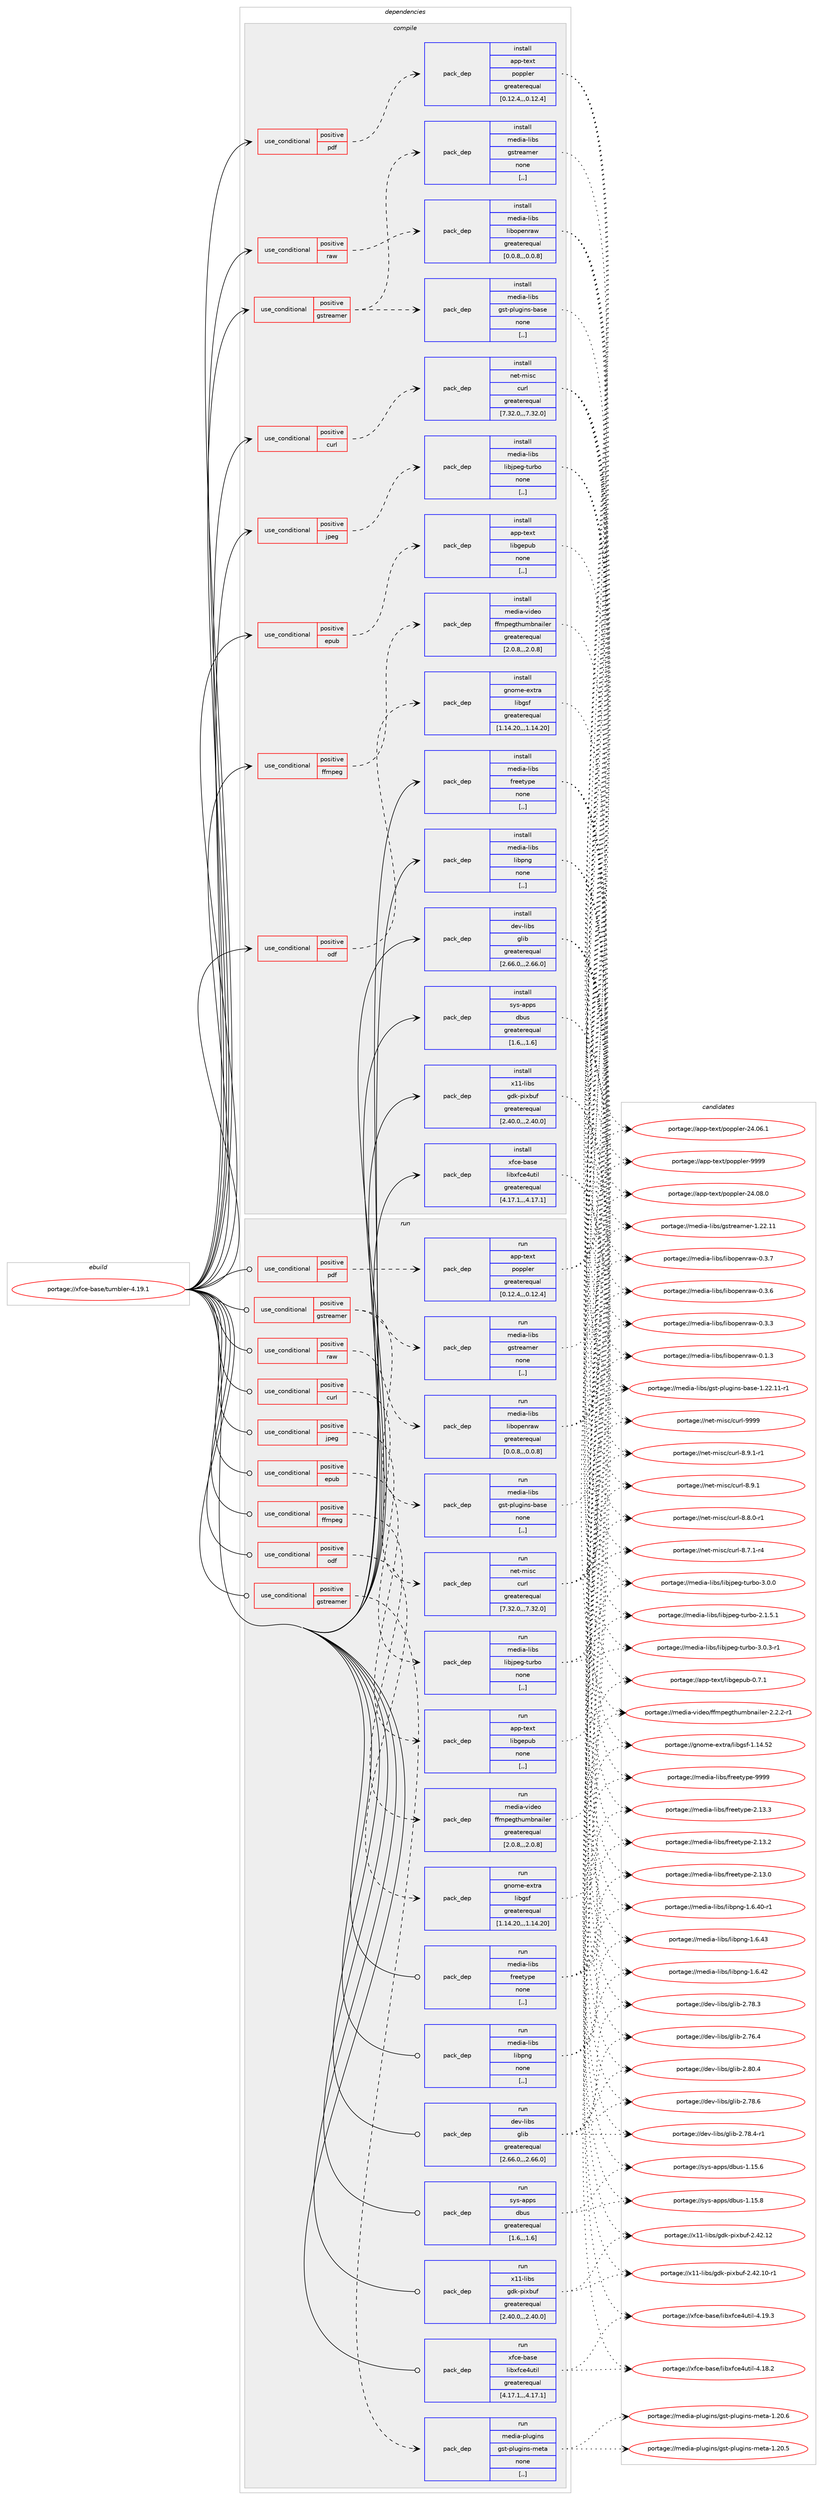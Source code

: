 digraph prolog {

# *************
# Graph options
# *************

newrank=true;
concentrate=true;
compound=true;
graph [rankdir=LR,fontname=Helvetica,fontsize=10,ranksep=1.5];#, ranksep=2.5, nodesep=0.2];
edge  [arrowhead=vee];
node  [fontname=Helvetica,fontsize=10];

# **********
# The ebuild
# **********

subgraph cluster_leftcol {
color=gray;
label=<<i>ebuild</i>>;
id [label="portage://xfce-base/tumbler-4.19.1", color=red, width=4, href="../xfce-base/tumbler-4.19.1.svg"];
}

# ****************
# The dependencies
# ****************

subgraph cluster_midcol {
color=gray;
label=<<i>dependencies</i>>;
subgraph cluster_compile {
fillcolor="#eeeeee";
style=filled;
label=<<i>compile</i>>;
subgraph cond332 {
dependency2225 [label=<<TABLE BORDER="0" CELLBORDER="1" CELLSPACING="0" CELLPADDING="4"><TR><TD ROWSPAN="3" CELLPADDING="10">use_conditional</TD></TR><TR><TD>positive</TD></TR><TR><TD>curl</TD></TR></TABLE>>, shape=none, color=red];
subgraph pack1803 {
dependency2226 [label=<<TABLE BORDER="0" CELLBORDER="1" CELLSPACING="0" CELLPADDING="4" WIDTH="220"><TR><TD ROWSPAN="6" CELLPADDING="30">pack_dep</TD></TR><TR><TD WIDTH="110">install</TD></TR><TR><TD>net-misc</TD></TR><TR><TD>curl</TD></TR><TR><TD>greaterequal</TD></TR><TR><TD>[7.32.0,,,7.32.0]</TD></TR></TABLE>>, shape=none, color=blue];
}
dependency2225:e -> dependency2226:w [weight=20,style="dashed",arrowhead="vee"];
}
id:e -> dependency2225:w [weight=20,style="solid",arrowhead="vee"];
subgraph cond333 {
dependency2227 [label=<<TABLE BORDER="0" CELLBORDER="1" CELLSPACING="0" CELLPADDING="4"><TR><TD ROWSPAN="3" CELLPADDING="10">use_conditional</TD></TR><TR><TD>positive</TD></TR><TR><TD>epub</TD></TR></TABLE>>, shape=none, color=red];
subgraph pack1804 {
dependency2228 [label=<<TABLE BORDER="0" CELLBORDER="1" CELLSPACING="0" CELLPADDING="4" WIDTH="220"><TR><TD ROWSPAN="6" CELLPADDING="30">pack_dep</TD></TR><TR><TD WIDTH="110">install</TD></TR><TR><TD>app-text</TD></TR><TR><TD>libgepub</TD></TR><TR><TD>none</TD></TR><TR><TD>[,,]</TD></TR></TABLE>>, shape=none, color=blue];
}
dependency2227:e -> dependency2228:w [weight=20,style="dashed",arrowhead="vee"];
}
id:e -> dependency2227:w [weight=20,style="solid",arrowhead="vee"];
subgraph cond334 {
dependency2229 [label=<<TABLE BORDER="0" CELLBORDER="1" CELLSPACING="0" CELLPADDING="4"><TR><TD ROWSPAN="3" CELLPADDING="10">use_conditional</TD></TR><TR><TD>positive</TD></TR><TR><TD>ffmpeg</TD></TR></TABLE>>, shape=none, color=red];
subgraph pack1805 {
dependency2230 [label=<<TABLE BORDER="0" CELLBORDER="1" CELLSPACING="0" CELLPADDING="4" WIDTH="220"><TR><TD ROWSPAN="6" CELLPADDING="30">pack_dep</TD></TR><TR><TD WIDTH="110">install</TD></TR><TR><TD>media-video</TD></TR><TR><TD>ffmpegthumbnailer</TD></TR><TR><TD>greaterequal</TD></TR><TR><TD>[2.0.8,,,2.0.8]</TD></TR></TABLE>>, shape=none, color=blue];
}
dependency2229:e -> dependency2230:w [weight=20,style="dashed",arrowhead="vee"];
}
id:e -> dependency2229:w [weight=20,style="solid",arrowhead="vee"];
subgraph cond335 {
dependency2231 [label=<<TABLE BORDER="0" CELLBORDER="1" CELLSPACING="0" CELLPADDING="4"><TR><TD ROWSPAN="3" CELLPADDING="10">use_conditional</TD></TR><TR><TD>positive</TD></TR><TR><TD>gstreamer</TD></TR></TABLE>>, shape=none, color=red];
subgraph pack1806 {
dependency2232 [label=<<TABLE BORDER="0" CELLBORDER="1" CELLSPACING="0" CELLPADDING="4" WIDTH="220"><TR><TD ROWSPAN="6" CELLPADDING="30">pack_dep</TD></TR><TR><TD WIDTH="110">install</TD></TR><TR><TD>media-libs</TD></TR><TR><TD>gstreamer</TD></TR><TR><TD>none</TD></TR><TR><TD>[,,]</TD></TR></TABLE>>, shape=none, color=blue];
}
dependency2231:e -> dependency2232:w [weight=20,style="dashed",arrowhead="vee"];
subgraph pack1807 {
dependency2233 [label=<<TABLE BORDER="0" CELLBORDER="1" CELLSPACING="0" CELLPADDING="4" WIDTH="220"><TR><TD ROWSPAN="6" CELLPADDING="30">pack_dep</TD></TR><TR><TD WIDTH="110">install</TD></TR><TR><TD>media-libs</TD></TR><TR><TD>gst-plugins-base</TD></TR><TR><TD>none</TD></TR><TR><TD>[,,]</TD></TR></TABLE>>, shape=none, color=blue];
}
dependency2231:e -> dependency2233:w [weight=20,style="dashed",arrowhead="vee"];
}
id:e -> dependency2231:w [weight=20,style="solid",arrowhead="vee"];
subgraph cond336 {
dependency2234 [label=<<TABLE BORDER="0" CELLBORDER="1" CELLSPACING="0" CELLPADDING="4"><TR><TD ROWSPAN="3" CELLPADDING="10">use_conditional</TD></TR><TR><TD>positive</TD></TR><TR><TD>jpeg</TD></TR></TABLE>>, shape=none, color=red];
subgraph pack1808 {
dependency2235 [label=<<TABLE BORDER="0" CELLBORDER="1" CELLSPACING="0" CELLPADDING="4" WIDTH="220"><TR><TD ROWSPAN="6" CELLPADDING="30">pack_dep</TD></TR><TR><TD WIDTH="110">install</TD></TR><TR><TD>media-libs</TD></TR><TR><TD>libjpeg-turbo</TD></TR><TR><TD>none</TD></TR><TR><TD>[,,]</TD></TR></TABLE>>, shape=none, color=blue];
}
dependency2234:e -> dependency2235:w [weight=20,style="dashed",arrowhead="vee"];
}
id:e -> dependency2234:w [weight=20,style="solid",arrowhead="vee"];
subgraph cond337 {
dependency2236 [label=<<TABLE BORDER="0" CELLBORDER="1" CELLSPACING="0" CELLPADDING="4"><TR><TD ROWSPAN="3" CELLPADDING="10">use_conditional</TD></TR><TR><TD>positive</TD></TR><TR><TD>odf</TD></TR></TABLE>>, shape=none, color=red];
subgraph pack1809 {
dependency2237 [label=<<TABLE BORDER="0" CELLBORDER="1" CELLSPACING="0" CELLPADDING="4" WIDTH="220"><TR><TD ROWSPAN="6" CELLPADDING="30">pack_dep</TD></TR><TR><TD WIDTH="110">install</TD></TR><TR><TD>gnome-extra</TD></TR><TR><TD>libgsf</TD></TR><TR><TD>greaterequal</TD></TR><TR><TD>[1.14.20,,,1.14.20]</TD></TR></TABLE>>, shape=none, color=blue];
}
dependency2236:e -> dependency2237:w [weight=20,style="dashed",arrowhead="vee"];
}
id:e -> dependency2236:w [weight=20,style="solid",arrowhead="vee"];
subgraph cond338 {
dependency2238 [label=<<TABLE BORDER="0" CELLBORDER="1" CELLSPACING="0" CELLPADDING="4"><TR><TD ROWSPAN="3" CELLPADDING="10">use_conditional</TD></TR><TR><TD>positive</TD></TR><TR><TD>pdf</TD></TR></TABLE>>, shape=none, color=red];
subgraph pack1810 {
dependency2239 [label=<<TABLE BORDER="0" CELLBORDER="1" CELLSPACING="0" CELLPADDING="4" WIDTH="220"><TR><TD ROWSPAN="6" CELLPADDING="30">pack_dep</TD></TR><TR><TD WIDTH="110">install</TD></TR><TR><TD>app-text</TD></TR><TR><TD>poppler</TD></TR><TR><TD>greaterequal</TD></TR><TR><TD>[0.12.4,,,0.12.4]</TD></TR></TABLE>>, shape=none, color=blue];
}
dependency2238:e -> dependency2239:w [weight=20,style="dashed",arrowhead="vee"];
}
id:e -> dependency2238:w [weight=20,style="solid",arrowhead="vee"];
subgraph cond339 {
dependency2240 [label=<<TABLE BORDER="0" CELLBORDER="1" CELLSPACING="0" CELLPADDING="4"><TR><TD ROWSPAN="3" CELLPADDING="10">use_conditional</TD></TR><TR><TD>positive</TD></TR><TR><TD>raw</TD></TR></TABLE>>, shape=none, color=red];
subgraph pack1811 {
dependency2241 [label=<<TABLE BORDER="0" CELLBORDER="1" CELLSPACING="0" CELLPADDING="4" WIDTH="220"><TR><TD ROWSPAN="6" CELLPADDING="30">pack_dep</TD></TR><TR><TD WIDTH="110">install</TD></TR><TR><TD>media-libs</TD></TR><TR><TD>libopenraw</TD></TR><TR><TD>greaterequal</TD></TR><TR><TD>[0.0.8,,,0.0.8]</TD></TR></TABLE>>, shape=none, color=blue];
}
dependency2240:e -> dependency2241:w [weight=20,style="dashed",arrowhead="vee"];
}
id:e -> dependency2240:w [weight=20,style="solid",arrowhead="vee"];
subgraph pack1812 {
dependency2242 [label=<<TABLE BORDER="0" CELLBORDER="1" CELLSPACING="0" CELLPADDING="4" WIDTH="220"><TR><TD ROWSPAN="6" CELLPADDING="30">pack_dep</TD></TR><TR><TD WIDTH="110">install</TD></TR><TR><TD>dev-libs</TD></TR><TR><TD>glib</TD></TR><TR><TD>greaterequal</TD></TR><TR><TD>[2.66.0,,,2.66.0]</TD></TR></TABLE>>, shape=none, color=blue];
}
id:e -> dependency2242:w [weight=20,style="solid",arrowhead="vee"];
subgraph pack1813 {
dependency2243 [label=<<TABLE BORDER="0" CELLBORDER="1" CELLSPACING="0" CELLPADDING="4" WIDTH="220"><TR><TD ROWSPAN="6" CELLPADDING="30">pack_dep</TD></TR><TR><TD WIDTH="110">install</TD></TR><TR><TD>media-libs</TD></TR><TR><TD>freetype</TD></TR><TR><TD>none</TD></TR><TR><TD>[,,]</TD></TR></TABLE>>, shape=none, color=blue];
}
id:e -> dependency2243:w [weight=20,style="solid",arrowhead="vee"];
subgraph pack1814 {
dependency2244 [label=<<TABLE BORDER="0" CELLBORDER="1" CELLSPACING="0" CELLPADDING="4" WIDTH="220"><TR><TD ROWSPAN="6" CELLPADDING="30">pack_dep</TD></TR><TR><TD WIDTH="110">install</TD></TR><TR><TD>media-libs</TD></TR><TR><TD>libpng</TD></TR><TR><TD>none</TD></TR><TR><TD>[,,]</TD></TR></TABLE>>, shape=none, color=blue];
}
id:e -> dependency2244:w [weight=20,style="solid",arrowhead="vee"];
subgraph pack1815 {
dependency2245 [label=<<TABLE BORDER="0" CELLBORDER="1" CELLSPACING="0" CELLPADDING="4" WIDTH="220"><TR><TD ROWSPAN="6" CELLPADDING="30">pack_dep</TD></TR><TR><TD WIDTH="110">install</TD></TR><TR><TD>sys-apps</TD></TR><TR><TD>dbus</TD></TR><TR><TD>greaterequal</TD></TR><TR><TD>[1.6,,,1.6]</TD></TR></TABLE>>, shape=none, color=blue];
}
id:e -> dependency2245:w [weight=20,style="solid",arrowhead="vee"];
subgraph pack1816 {
dependency2246 [label=<<TABLE BORDER="0" CELLBORDER="1" CELLSPACING="0" CELLPADDING="4" WIDTH="220"><TR><TD ROWSPAN="6" CELLPADDING="30">pack_dep</TD></TR><TR><TD WIDTH="110">install</TD></TR><TR><TD>x11-libs</TD></TR><TR><TD>gdk-pixbuf</TD></TR><TR><TD>greaterequal</TD></TR><TR><TD>[2.40.0,,,2.40.0]</TD></TR></TABLE>>, shape=none, color=blue];
}
id:e -> dependency2246:w [weight=20,style="solid",arrowhead="vee"];
subgraph pack1817 {
dependency2247 [label=<<TABLE BORDER="0" CELLBORDER="1" CELLSPACING="0" CELLPADDING="4" WIDTH="220"><TR><TD ROWSPAN="6" CELLPADDING="30">pack_dep</TD></TR><TR><TD WIDTH="110">install</TD></TR><TR><TD>xfce-base</TD></TR><TR><TD>libxfce4util</TD></TR><TR><TD>greaterequal</TD></TR><TR><TD>[4.17.1,,,4.17.1]</TD></TR></TABLE>>, shape=none, color=blue];
}
id:e -> dependency2247:w [weight=20,style="solid",arrowhead="vee"];
}
subgraph cluster_compileandrun {
fillcolor="#eeeeee";
style=filled;
label=<<i>compile and run</i>>;
}
subgraph cluster_run {
fillcolor="#eeeeee";
style=filled;
label=<<i>run</i>>;
subgraph cond340 {
dependency2248 [label=<<TABLE BORDER="0" CELLBORDER="1" CELLSPACING="0" CELLPADDING="4"><TR><TD ROWSPAN="3" CELLPADDING="10">use_conditional</TD></TR><TR><TD>positive</TD></TR><TR><TD>curl</TD></TR></TABLE>>, shape=none, color=red];
subgraph pack1818 {
dependency2249 [label=<<TABLE BORDER="0" CELLBORDER="1" CELLSPACING="0" CELLPADDING="4" WIDTH="220"><TR><TD ROWSPAN="6" CELLPADDING="30">pack_dep</TD></TR><TR><TD WIDTH="110">run</TD></TR><TR><TD>net-misc</TD></TR><TR><TD>curl</TD></TR><TR><TD>greaterequal</TD></TR><TR><TD>[7.32.0,,,7.32.0]</TD></TR></TABLE>>, shape=none, color=blue];
}
dependency2248:e -> dependency2249:w [weight=20,style="dashed",arrowhead="vee"];
}
id:e -> dependency2248:w [weight=20,style="solid",arrowhead="odot"];
subgraph cond341 {
dependency2250 [label=<<TABLE BORDER="0" CELLBORDER="1" CELLSPACING="0" CELLPADDING="4"><TR><TD ROWSPAN="3" CELLPADDING="10">use_conditional</TD></TR><TR><TD>positive</TD></TR><TR><TD>epub</TD></TR></TABLE>>, shape=none, color=red];
subgraph pack1819 {
dependency2251 [label=<<TABLE BORDER="0" CELLBORDER="1" CELLSPACING="0" CELLPADDING="4" WIDTH="220"><TR><TD ROWSPAN="6" CELLPADDING="30">pack_dep</TD></TR><TR><TD WIDTH="110">run</TD></TR><TR><TD>app-text</TD></TR><TR><TD>libgepub</TD></TR><TR><TD>none</TD></TR><TR><TD>[,,]</TD></TR></TABLE>>, shape=none, color=blue];
}
dependency2250:e -> dependency2251:w [weight=20,style="dashed",arrowhead="vee"];
}
id:e -> dependency2250:w [weight=20,style="solid",arrowhead="odot"];
subgraph cond342 {
dependency2252 [label=<<TABLE BORDER="0" CELLBORDER="1" CELLSPACING="0" CELLPADDING="4"><TR><TD ROWSPAN="3" CELLPADDING="10">use_conditional</TD></TR><TR><TD>positive</TD></TR><TR><TD>ffmpeg</TD></TR></TABLE>>, shape=none, color=red];
subgraph pack1820 {
dependency2253 [label=<<TABLE BORDER="0" CELLBORDER="1" CELLSPACING="0" CELLPADDING="4" WIDTH="220"><TR><TD ROWSPAN="6" CELLPADDING="30">pack_dep</TD></TR><TR><TD WIDTH="110">run</TD></TR><TR><TD>media-video</TD></TR><TR><TD>ffmpegthumbnailer</TD></TR><TR><TD>greaterequal</TD></TR><TR><TD>[2.0.8,,,2.0.8]</TD></TR></TABLE>>, shape=none, color=blue];
}
dependency2252:e -> dependency2253:w [weight=20,style="dashed",arrowhead="vee"];
}
id:e -> dependency2252:w [weight=20,style="solid",arrowhead="odot"];
subgraph cond343 {
dependency2254 [label=<<TABLE BORDER="0" CELLBORDER="1" CELLSPACING="0" CELLPADDING="4"><TR><TD ROWSPAN="3" CELLPADDING="10">use_conditional</TD></TR><TR><TD>positive</TD></TR><TR><TD>gstreamer</TD></TR></TABLE>>, shape=none, color=red];
subgraph pack1821 {
dependency2255 [label=<<TABLE BORDER="0" CELLBORDER="1" CELLSPACING="0" CELLPADDING="4" WIDTH="220"><TR><TD ROWSPAN="6" CELLPADDING="30">pack_dep</TD></TR><TR><TD WIDTH="110">run</TD></TR><TR><TD>media-libs</TD></TR><TR><TD>gstreamer</TD></TR><TR><TD>none</TD></TR><TR><TD>[,,]</TD></TR></TABLE>>, shape=none, color=blue];
}
dependency2254:e -> dependency2255:w [weight=20,style="dashed",arrowhead="vee"];
subgraph pack1822 {
dependency2256 [label=<<TABLE BORDER="0" CELLBORDER="1" CELLSPACING="0" CELLPADDING="4" WIDTH="220"><TR><TD ROWSPAN="6" CELLPADDING="30">pack_dep</TD></TR><TR><TD WIDTH="110">run</TD></TR><TR><TD>media-libs</TD></TR><TR><TD>gst-plugins-base</TD></TR><TR><TD>none</TD></TR><TR><TD>[,,]</TD></TR></TABLE>>, shape=none, color=blue];
}
dependency2254:e -> dependency2256:w [weight=20,style="dashed",arrowhead="vee"];
}
id:e -> dependency2254:w [weight=20,style="solid",arrowhead="odot"];
subgraph cond344 {
dependency2257 [label=<<TABLE BORDER="0" CELLBORDER="1" CELLSPACING="0" CELLPADDING="4"><TR><TD ROWSPAN="3" CELLPADDING="10">use_conditional</TD></TR><TR><TD>positive</TD></TR><TR><TD>gstreamer</TD></TR></TABLE>>, shape=none, color=red];
subgraph pack1823 {
dependency2258 [label=<<TABLE BORDER="0" CELLBORDER="1" CELLSPACING="0" CELLPADDING="4" WIDTH="220"><TR><TD ROWSPAN="6" CELLPADDING="30">pack_dep</TD></TR><TR><TD WIDTH="110">run</TD></TR><TR><TD>media-plugins</TD></TR><TR><TD>gst-plugins-meta</TD></TR><TR><TD>none</TD></TR><TR><TD>[,,]</TD></TR></TABLE>>, shape=none, color=blue];
}
dependency2257:e -> dependency2258:w [weight=20,style="dashed",arrowhead="vee"];
}
id:e -> dependency2257:w [weight=20,style="solid",arrowhead="odot"];
subgraph cond345 {
dependency2259 [label=<<TABLE BORDER="0" CELLBORDER="1" CELLSPACING="0" CELLPADDING="4"><TR><TD ROWSPAN="3" CELLPADDING="10">use_conditional</TD></TR><TR><TD>positive</TD></TR><TR><TD>jpeg</TD></TR></TABLE>>, shape=none, color=red];
subgraph pack1824 {
dependency2260 [label=<<TABLE BORDER="0" CELLBORDER="1" CELLSPACING="0" CELLPADDING="4" WIDTH="220"><TR><TD ROWSPAN="6" CELLPADDING="30">pack_dep</TD></TR><TR><TD WIDTH="110">run</TD></TR><TR><TD>media-libs</TD></TR><TR><TD>libjpeg-turbo</TD></TR><TR><TD>none</TD></TR><TR><TD>[,,]</TD></TR></TABLE>>, shape=none, color=blue];
}
dependency2259:e -> dependency2260:w [weight=20,style="dashed",arrowhead="vee"];
}
id:e -> dependency2259:w [weight=20,style="solid",arrowhead="odot"];
subgraph cond346 {
dependency2261 [label=<<TABLE BORDER="0" CELLBORDER="1" CELLSPACING="0" CELLPADDING="4"><TR><TD ROWSPAN="3" CELLPADDING="10">use_conditional</TD></TR><TR><TD>positive</TD></TR><TR><TD>odf</TD></TR></TABLE>>, shape=none, color=red];
subgraph pack1825 {
dependency2262 [label=<<TABLE BORDER="0" CELLBORDER="1" CELLSPACING="0" CELLPADDING="4" WIDTH="220"><TR><TD ROWSPAN="6" CELLPADDING="30">pack_dep</TD></TR><TR><TD WIDTH="110">run</TD></TR><TR><TD>gnome-extra</TD></TR><TR><TD>libgsf</TD></TR><TR><TD>greaterequal</TD></TR><TR><TD>[1.14.20,,,1.14.20]</TD></TR></TABLE>>, shape=none, color=blue];
}
dependency2261:e -> dependency2262:w [weight=20,style="dashed",arrowhead="vee"];
}
id:e -> dependency2261:w [weight=20,style="solid",arrowhead="odot"];
subgraph cond347 {
dependency2263 [label=<<TABLE BORDER="0" CELLBORDER="1" CELLSPACING="0" CELLPADDING="4"><TR><TD ROWSPAN="3" CELLPADDING="10">use_conditional</TD></TR><TR><TD>positive</TD></TR><TR><TD>pdf</TD></TR></TABLE>>, shape=none, color=red];
subgraph pack1826 {
dependency2264 [label=<<TABLE BORDER="0" CELLBORDER="1" CELLSPACING="0" CELLPADDING="4" WIDTH="220"><TR><TD ROWSPAN="6" CELLPADDING="30">pack_dep</TD></TR><TR><TD WIDTH="110">run</TD></TR><TR><TD>app-text</TD></TR><TR><TD>poppler</TD></TR><TR><TD>greaterequal</TD></TR><TR><TD>[0.12.4,,,0.12.4]</TD></TR></TABLE>>, shape=none, color=blue];
}
dependency2263:e -> dependency2264:w [weight=20,style="dashed",arrowhead="vee"];
}
id:e -> dependency2263:w [weight=20,style="solid",arrowhead="odot"];
subgraph cond348 {
dependency2265 [label=<<TABLE BORDER="0" CELLBORDER="1" CELLSPACING="0" CELLPADDING="4"><TR><TD ROWSPAN="3" CELLPADDING="10">use_conditional</TD></TR><TR><TD>positive</TD></TR><TR><TD>raw</TD></TR></TABLE>>, shape=none, color=red];
subgraph pack1827 {
dependency2266 [label=<<TABLE BORDER="0" CELLBORDER="1" CELLSPACING="0" CELLPADDING="4" WIDTH="220"><TR><TD ROWSPAN="6" CELLPADDING="30">pack_dep</TD></TR><TR><TD WIDTH="110">run</TD></TR><TR><TD>media-libs</TD></TR><TR><TD>libopenraw</TD></TR><TR><TD>greaterequal</TD></TR><TR><TD>[0.0.8,,,0.0.8]</TD></TR></TABLE>>, shape=none, color=blue];
}
dependency2265:e -> dependency2266:w [weight=20,style="dashed",arrowhead="vee"];
}
id:e -> dependency2265:w [weight=20,style="solid",arrowhead="odot"];
subgraph pack1828 {
dependency2267 [label=<<TABLE BORDER="0" CELLBORDER="1" CELLSPACING="0" CELLPADDING="4" WIDTH="220"><TR><TD ROWSPAN="6" CELLPADDING="30">pack_dep</TD></TR><TR><TD WIDTH="110">run</TD></TR><TR><TD>dev-libs</TD></TR><TR><TD>glib</TD></TR><TR><TD>greaterequal</TD></TR><TR><TD>[2.66.0,,,2.66.0]</TD></TR></TABLE>>, shape=none, color=blue];
}
id:e -> dependency2267:w [weight=20,style="solid",arrowhead="odot"];
subgraph pack1829 {
dependency2268 [label=<<TABLE BORDER="0" CELLBORDER="1" CELLSPACING="0" CELLPADDING="4" WIDTH="220"><TR><TD ROWSPAN="6" CELLPADDING="30">pack_dep</TD></TR><TR><TD WIDTH="110">run</TD></TR><TR><TD>media-libs</TD></TR><TR><TD>freetype</TD></TR><TR><TD>none</TD></TR><TR><TD>[,,]</TD></TR></TABLE>>, shape=none, color=blue];
}
id:e -> dependency2268:w [weight=20,style="solid",arrowhead="odot"];
subgraph pack1830 {
dependency2269 [label=<<TABLE BORDER="0" CELLBORDER="1" CELLSPACING="0" CELLPADDING="4" WIDTH="220"><TR><TD ROWSPAN="6" CELLPADDING="30">pack_dep</TD></TR><TR><TD WIDTH="110">run</TD></TR><TR><TD>media-libs</TD></TR><TR><TD>libpng</TD></TR><TR><TD>none</TD></TR><TR><TD>[,,]</TD></TR></TABLE>>, shape=none, color=blue];
}
id:e -> dependency2269:w [weight=20,style="solid",arrowhead="odot"];
subgraph pack1831 {
dependency2270 [label=<<TABLE BORDER="0" CELLBORDER="1" CELLSPACING="0" CELLPADDING="4" WIDTH="220"><TR><TD ROWSPAN="6" CELLPADDING="30">pack_dep</TD></TR><TR><TD WIDTH="110">run</TD></TR><TR><TD>sys-apps</TD></TR><TR><TD>dbus</TD></TR><TR><TD>greaterequal</TD></TR><TR><TD>[1.6,,,1.6]</TD></TR></TABLE>>, shape=none, color=blue];
}
id:e -> dependency2270:w [weight=20,style="solid",arrowhead="odot"];
subgraph pack1832 {
dependency2271 [label=<<TABLE BORDER="0" CELLBORDER="1" CELLSPACING="0" CELLPADDING="4" WIDTH="220"><TR><TD ROWSPAN="6" CELLPADDING="30">pack_dep</TD></TR><TR><TD WIDTH="110">run</TD></TR><TR><TD>x11-libs</TD></TR><TR><TD>gdk-pixbuf</TD></TR><TR><TD>greaterequal</TD></TR><TR><TD>[2.40.0,,,2.40.0]</TD></TR></TABLE>>, shape=none, color=blue];
}
id:e -> dependency2271:w [weight=20,style="solid",arrowhead="odot"];
subgraph pack1833 {
dependency2272 [label=<<TABLE BORDER="0" CELLBORDER="1" CELLSPACING="0" CELLPADDING="4" WIDTH="220"><TR><TD ROWSPAN="6" CELLPADDING="30">pack_dep</TD></TR><TR><TD WIDTH="110">run</TD></TR><TR><TD>xfce-base</TD></TR><TR><TD>libxfce4util</TD></TR><TR><TD>greaterequal</TD></TR><TR><TD>[4.17.1,,,4.17.1]</TD></TR></TABLE>>, shape=none, color=blue];
}
id:e -> dependency2272:w [weight=20,style="solid",arrowhead="odot"];
}
}

# **************
# The candidates
# **************

subgraph cluster_choices {
rank=same;
color=gray;
label=<<i>candidates</i>>;

subgraph choice1803 {
color=black;
nodesep=1;
choice110101116451091051159947991171141084557575757 [label="portage://net-misc/curl-9999", color=red, width=4,href="../net-misc/curl-9999.svg"];
choice110101116451091051159947991171141084556465746494511449 [label="portage://net-misc/curl-8.9.1-r1", color=red, width=4,href="../net-misc/curl-8.9.1-r1.svg"];
choice11010111645109105115994799117114108455646574649 [label="portage://net-misc/curl-8.9.1", color=red, width=4,href="../net-misc/curl-8.9.1.svg"];
choice110101116451091051159947991171141084556465646484511449 [label="portage://net-misc/curl-8.8.0-r1", color=red, width=4,href="../net-misc/curl-8.8.0-r1.svg"];
choice110101116451091051159947991171141084556465546494511452 [label="portage://net-misc/curl-8.7.1-r4", color=red, width=4,href="../net-misc/curl-8.7.1-r4.svg"];
dependency2226:e -> choice110101116451091051159947991171141084557575757:w [style=dotted,weight="100"];
dependency2226:e -> choice110101116451091051159947991171141084556465746494511449:w [style=dotted,weight="100"];
dependency2226:e -> choice11010111645109105115994799117114108455646574649:w [style=dotted,weight="100"];
dependency2226:e -> choice110101116451091051159947991171141084556465646484511449:w [style=dotted,weight="100"];
dependency2226:e -> choice110101116451091051159947991171141084556465546494511452:w [style=dotted,weight="100"];
}
subgraph choice1804 {
color=black;
nodesep=1;
choice9711211245116101120116471081059810310111211798454846554649 [label="portage://app-text/libgepub-0.7.1", color=red, width=4,href="../app-text/libgepub-0.7.1.svg"];
dependency2228:e -> choice9711211245116101120116471081059810310111211798454846554649:w [style=dotted,weight="100"];
}
subgraph choice1805 {
color=black;
nodesep=1;
choice10910110010597451181051001011114710210210911210110311610411710998110971051081011144550465046504511449 [label="portage://media-video/ffmpegthumbnailer-2.2.2-r1", color=red, width=4,href="../media-video/ffmpegthumbnailer-2.2.2-r1.svg"];
dependency2230:e -> choice10910110010597451181051001011114710210210911210110311610411710998110971051081011144550465046504511449:w [style=dotted,weight="100"];
}
subgraph choice1806 {
color=black;
nodesep=1;
choice10910110010597451081059811547103115116114101971091011144549465050464949 [label="portage://media-libs/gstreamer-1.22.11", color=red, width=4,href="../media-libs/gstreamer-1.22.11.svg"];
dependency2232:e -> choice10910110010597451081059811547103115116114101971091011144549465050464949:w [style=dotted,weight="100"];
}
subgraph choice1807 {
color=black;
nodesep=1;
choice109101100105974510810598115471031151164511210811710310511011545989711510145494650504649494511449 [label="portage://media-libs/gst-plugins-base-1.22.11-r1", color=red, width=4,href="../media-libs/gst-plugins-base-1.22.11-r1.svg"];
dependency2233:e -> choice109101100105974510810598115471031151164511210811710310511011545989711510145494650504649494511449:w [style=dotted,weight="100"];
}
subgraph choice1808 {
color=black;
nodesep=1;
choice109101100105974510810598115471081059810611210110345116117114981114551464846514511449 [label="portage://media-libs/libjpeg-turbo-3.0.3-r1", color=red, width=4,href="../media-libs/libjpeg-turbo-3.0.3-r1.svg"];
choice10910110010597451081059811547108105981061121011034511611711498111455146484648 [label="portage://media-libs/libjpeg-turbo-3.0.0", color=red, width=4,href="../media-libs/libjpeg-turbo-3.0.0.svg"];
choice109101100105974510810598115471081059810611210110345116117114981114550464946534649 [label="portage://media-libs/libjpeg-turbo-2.1.5.1", color=red, width=4,href="../media-libs/libjpeg-turbo-2.1.5.1.svg"];
dependency2235:e -> choice109101100105974510810598115471081059810611210110345116117114981114551464846514511449:w [style=dotted,weight="100"];
dependency2235:e -> choice10910110010597451081059811547108105981061121011034511611711498111455146484648:w [style=dotted,weight="100"];
dependency2235:e -> choice109101100105974510810598115471081059810611210110345116117114981114550464946534649:w [style=dotted,weight="100"];
}
subgraph choice1809 {
color=black;
nodesep=1;
choice103110111109101451011201161149747108105981031151024549464952465350 [label="portage://gnome-extra/libgsf-1.14.52", color=red, width=4,href="../gnome-extra/libgsf-1.14.52.svg"];
dependency2237:e -> choice103110111109101451011201161149747108105981031151024549464952465350:w [style=dotted,weight="100"];
}
subgraph choice1810 {
color=black;
nodesep=1;
choice9711211245116101120116471121111121121081011144557575757 [label="portage://app-text/poppler-9999", color=red, width=4,href="../app-text/poppler-9999.svg"];
choice9711211245116101120116471121111121121081011144550524648564648 [label="portage://app-text/poppler-24.08.0", color=red, width=4,href="../app-text/poppler-24.08.0.svg"];
choice9711211245116101120116471121111121121081011144550524648544649 [label="portage://app-text/poppler-24.06.1", color=red, width=4,href="../app-text/poppler-24.06.1.svg"];
dependency2239:e -> choice9711211245116101120116471121111121121081011144557575757:w [style=dotted,weight="100"];
dependency2239:e -> choice9711211245116101120116471121111121121081011144550524648564648:w [style=dotted,weight="100"];
dependency2239:e -> choice9711211245116101120116471121111121121081011144550524648544649:w [style=dotted,weight="100"];
}
subgraph choice1811 {
color=black;
nodesep=1;
choice109101100105974510810598115471081059811111210111011497119454846514655 [label="portage://media-libs/libopenraw-0.3.7", color=red, width=4,href="../media-libs/libopenraw-0.3.7.svg"];
choice109101100105974510810598115471081059811111210111011497119454846514654 [label="portage://media-libs/libopenraw-0.3.6", color=red, width=4,href="../media-libs/libopenraw-0.3.6.svg"];
choice109101100105974510810598115471081059811111210111011497119454846514651 [label="portage://media-libs/libopenraw-0.3.3", color=red, width=4,href="../media-libs/libopenraw-0.3.3.svg"];
choice109101100105974510810598115471081059811111210111011497119454846494651 [label="portage://media-libs/libopenraw-0.1.3", color=red, width=4,href="../media-libs/libopenraw-0.1.3.svg"];
dependency2241:e -> choice109101100105974510810598115471081059811111210111011497119454846514655:w [style=dotted,weight="100"];
dependency2241:e -> choice109101100105974510810598115471081059811111210111011497119454846514654:w [style=dotted,weight="100"];
dependency2241:e -> choice109101100105974510810598115471081059811111210111011497119454846514651:w [style=dotted,weight="100"];
dependency2241:e -> choice109101100105974510810598115471081059811111210111011497119454846494651:w [style=dotted,weight="100"];
}
subgraph choice1812 {
color=black;
nodesep=1;
choice1001011184510810598115471031081059845504656484652 [label="portage://dev-libs/glib-2.80.4", color=red, width=4,href="../dev-libs/glib-2.80.4.svg"];
choice1001011184510810598115471031081059845504655564654 [label="portage://dev-libs/glib-2.78.6", color=red, width=4,href="../dev-libs/glib-2.78.6.svg"];
choice10010111845108105981154710310810598455046555646524511449 [label="portage://dev-libs/glib-2.78.4-r1", color=red, width=4,href="../dev-libs/glib-2.78.4-r1.svg"];
choice1001011184510810598115471031081059845504655564651 [label="portage://dev-libs/glib-2.78.3", color=red, width=4,href="../dev-libs/glib-2.78.3.svg"];
choice1001011184510810598115471031081059845504655544652 [label="portage://dev-libs/glib-2.76.4", color=red, width=4,href="../dev-libs/glib-2.76.4.svg"];
dependency2242:e -> choice1001011184510810598115471031081059845504656484652:w [style=dotted,weight="100"];
dependency2242:e -> choice1001011184510810598115471031081059845504655564654:w [style=dotted,weight="100"];
dependency2242:e -> choice10010111845108105981154710310810598455046555646524511449:w [style=dotted,weight="100"];
dependency2242:e -> choice1001011184510810598115471031081059845504655564651:w [style=dotted,weight="100"];
dependency2242:e -> choice1001011184510810598115471031081059845504655544652:w [style=dotted,weight="100"];
}
subgraph choice1813 {
color=black;
nodesep=1;
choice109101100105974510810598115471021141011011161211121014557575757 [label="portage://media-libs/freetype-9999", color=red, width=4,href="../media-libs/freetype-9999.svg"];
choice1091011001059745108105981154710211410110111612111210145504649514651 [label="portage://media-libs/freetype-2.13.3", color=red, width=4,href="../media-libs/freetype-2.13.3.svg"];
choice1091011001059745108105981154710211410110111612111210145504649514650 [label="portage://media-libs/freetype-2.13.2", color=red, width=4,href="../media-libs/freetype-2.13.2.svg"];
choice1091011001059745108105981154710211410110111612111210145504649514648 [label="portage://media-libs/freetype-2.13.0", color=red, width=4,href="../media-libs/freetype-2.13.0.svg"];
dependency2243:e -> choice109101100105974510810598115471021141011011161211121014557575757:w [style=dotted,weight="100"];
dependency2243:e -> choice1091011001059745108105981154710211410110111612111210145504649514651:w [style=dotted,weight="100"];
dependency2243:e -> choice1091011001059745108105981154710211410110111612111210145504649514650:w [style=dotted,weight="100"];
dependency2243:e -> choice1091011001059745108105981154710211410110111612111210145504649514648:w [style=dotted,weight="100"];
}
subgraph choice1814 {
color=black;
nodesep=1;
choice109101100105974510810598115471081059811211010345494654465251 [label="portage://media-libs/libpng-1.6.43", color=red, width=4,href="../media-libs/libpng-1.6.43.svg"];
choice109101100105974510810598115471081059811211010345494654465250 [label="portage://media-libs/libpng-1.6.42", color=red, width=4,href="../media-libs/libpng-1.6.42.svg"];
choice1091011001059745108105981154710810598112110103454946544652484511449 [label="portage://media-libs/libpng-1.6.40-r1", color=red, width=4,href="../media-libs/libpng-1.6.40-r1.svg"];
dependency2244:e -> choice109101100105974510810598115471081059811211010345494654465251:w [style=dotted,weight="100"];
dependency2244:e -> choice109101100105974510810598115471081059811211010345494654465250:w [style=dotted,weight="100"];
dependency2244:e -> choice1091011001059745108105981154710810598112110103454946544652484511449:w [style=dotted,weight="100"];
}
subgraph choice1815 {
color=black;
nodesep=1;
choice1151211154597112112115471009811711545494649534656 [label="portage://sys-apps/dbus-1.15.8", color=red, width=4,href="../sys-apps/dbus-1.15.8.svg"];
choice1151211154597112112115471009811711545494649534654 [label="portage://sys-apps/dbus-1.15.6", color=red, width=4,href="../sys-apps/dbus-1.15.6.svg"];
dependency2245:e -> choice1151211154597112112115471009811711545494649534656:w [style=dotted,weight="100"];
dependency2245:e -> choice1151211154597112112115471009811711545494649534654:w [style=dotted,weight="100"];
}
subgraph choice1816 {
color=black;
nodesep=1;
choice120494945108105981154710310010745112105120981171024550465250464950 [label="portage://x11-libs/gdk-pixbuf-2.42.12", color=red, width=4,href="../x11-libs/gdk-pixbuf-2.42.12.svg"];
choice1204949451081059811547103100107451121051209811710245504652504649484511449 [label="portage://x11-libs/gdk-pixbuf-2.42.10-r1", color=red, width=4,href="../x11-libs/gdk-pixbuf-2.42.10-r1.svg"];
dependency2246:e -> choice120494945108105981154710310010745112105120981171024550465250464950:w [style=dotted,weight="100"];
dependency2246:e -> choice1204949451081059811547103100107451121051209811710245504652504649484511449:w [style=dotted,weight="100"];
}
subgraph choice1817 {
color=black;
nodesep=1;
choice120102991014598971151014710810598120102991015211711610510845524649574651 [label="portage://xfce-base/libxfce4util-4.19.3", color=red, width=4,href="../xfce-base/libxfce4util-4.19.3.svg"];
choice120102991014598971151014710810598120102991015211711610510845524649564650 [label="portage://xfce-base/libxfce4util-4.18.2", color=red, width=4,href="../xfce-base/libxfce4util-4.18.2.svg"];
dependency2247:e -> choice120102991014598971151014710810598120102991015211711610510845524649574651:w [style=dotted,weight="100"];
dependency2247:e -> choice120102991014598971151014710810598120102991015211711610510845524649564650:w [style=dotted,weight="100"];
}
subgraph choice1818 {
color=black;
nodesep=1;
choice110101116451091051159947991171141084557575757 [label="portage://net-misc/curl-9999", color=red, width=4,href="../net-misc/curl-9999.svg"];
choice110101116451091051159947991171141084556465746494511449 [label="portage://net-misc/curl-8.9.1-r1", color=red, width=4,href="../net-misc/curl-8.9.1-r1.svg"];
choice11010111645109105115994799117114108455646574649 [label="portage://net-misc/curl-8.9.1", color=red, width=4,href="../net-misc/curl-8.9.1.svg"];
choice110101116451091051159947991171141084556465646484511449 [label="portage://net-misc/curl-8.8.0-r1", color=red, width=4,href="../net-misc/curl-8.8.0-r1.svg"];
choice110101116451091051159947991171141084556465546494511452 [label="portage://net-misc/curl-8.7.1-r4", color=red, width=4,href="../net-misc/curl-8.7.1-r4.svg"];
dependency2249:e -> choice110101116451091051159947991171141084557575757:w [style=dotted,weight="100"];
dependency2249:e -> choice110101116451091051159947991171141084556465746494511449:w [style=dotted,weight="100"];
dependency2249:e -> choice11010111645109105115994799117114108455646574649:w [style=dotted,weight="100"];
dependency2249:e -> choice110101116451091051159947991171141084556465646484511449:w [style=dotted,weight="100"];
dependency2249:e -> choice110101116451091051159947991171141084556465546494511452:w [style=dotted,weight="100"];
}
subgraph choice1819 {
color=black;
nodesep=1;
choice9711211245116101120116471081059810310111211798454846554649 [label="portage://app-text/libgepub-0.7.1", color=red, width=4,href="../app-text/libgepub-0.7.1.svg"];
dependency2251:e -> choice9711211245116101120116471081059810310111211798454846554649:w [style=dotted,weight="100"];
}
subgraph choice1820 {
color=black;
nodesep=1;
choice10910110010597451181051001011114710210210911210110311610411710998110971051081011144550465046504511449 [label="portage://media-video/ffmpegthumbnailer-2.2.2-r1", color=red, width=4,href="../media-video/ffmpegthumbnailer-2.2.2-r1.svg"];
dependency2253:e -> choice10910110010597451181051001011114710210210911210110311610411710998110971051081011144550465046504511449:w [style=dotted,weight="100"];
}
subgraph choice1821 {
color=black;
nodesep=1;
choice10910110010597451081059811547103115116114101971091011144549465050464949 [label="portage://media-libs/gstreamer-1.22.11", color=red, width=4,href="../media-libs/gstreamer-1.22.11.svg"];
dependency2255:e -> choice10910110010597451081059811547103115116114101971091011144549465050464949:w [style=dotted,weight="100"];
}
subgraph choice1822 {
color=black;
nodesep=1;
choice109101100105974510810598115471031151164511210811710310511011545989711510145494650504649494511449 [label="portage://media-libs/gst-plugins-base-1.22.11-r1", color=red, width=4,href="../media-libs/gst-plugins-base-1.22.11-r1.svg"];
dependency2256:e -> choice109101100105974510810598115471031151164511210811710310511011545989711510145494650504649494511449:w [style=dotted,weight="100"];
}
subgraph choice1823 {
color=black;
nodesep=1;
choice10910110010597451121081171031051101154710311511645112108117103105110115451091011169745494650484654 [label="portage://media-plugins/gst-plugins-meta-1.20.6", color=red, width=4,href="../media-plugins/gst-plugins-meta-1.20.6.svg"];
choice10910110010597451121081171031051101154710311511645112108117103105110115451091011169745494650484653 [label="portage://media-plugins/gst-plugins-meta-1.20.5", color=red, width=4,href="../media-plugins/gst-plugins-meta-1.20.5.svg"];
dependency2258:e -> choice10910110010597451121081171031051101154710311511645112108117103105110115451091011169745494650484654:w [style=dotted,weight="100"];
dependency2258:e -> choice10910110010597451121081171031051101154710311511645112108117103105110115451091011169745494650484653:w [style=dotted,weight="100"];
}
subgraph choice1824 {
color=black;
nodesep=1;
choice109101100105974510810598115471081059810611210110345116117114981114551464846514511449 [label="portage://media-libs/libjpeg-turbo-3.0.3-r1", color=red, width=4,href="../media-libs/libjpeg-turbo-3.0.3-r1.svg"];
choice10910110010597451081059811547108105981061121011034511611711498111455146484648 [label="portage://media-libs/libjpeg-turbo-3.0.0", color=red, width=4,href="../media-libs/libjpeg-turbo-3.0.0.svg"];
choice109101100105974510810598115471081059810611210110345116117114981114550464946534649 [label="portage://media-libs/libjpeg-turbo-2.1.5.1", color=red, width=4,href="../media-libs/libjpeg-turbo-2.1.5.1.svg"];
dependency2260:e -> choice109101100105974510810598115471081059810611210110345116117114981114551464846514511449:w [style=dotted,weight="100"];
dependency2260:e -> choice10910110010597451081059811547108105981061121011034511611711498111455146484648:w [style=dotted,weight="100"];
dependency2260:e -> choice109101100105974510810598115471081059810611210110345116117114981114550464946534649:w [style=dotted,weight="100"];
}
subgraph choice1825 {
color=black;
nodesep=1;
choice103110111109101451011201161149747108105981031151024549464952465350 [label="portage://gnome-extra/libgsf-1.14.52", color=red, width=4,href="../gnome-extra/libgsf-1.14.52.svg"];
dependency2262:e -> choice103110111109101451011201161149747108105981031151024549464952465350:w [style=dotted,weight="100"];
}
subgraph choice1826 {
color=black;
nodesep=1;
choice9711211245116101120116471121111121121081011144557575757 [label="portage://app-text/poppler-9999", color=red, width=4,href="../app-text/poppler-9999.svg"];
choice9711211245116101120116471121111121121081011144550524648564648 [label="portage://app-text/poppler-24.08.0", color=red, width=4,href="../app-text/poppler-24.08.0.svg"];
choice9711211245116101120116471121111121121081011144550524648544649 [label="portage://app-text/poppler-24.06.1", color=red, width=4,href="../app-text/poppler-24.06.1.svg"];
dependency2264:e -> choice9711211245116101120116471121111121121081011144557575757:w [style=dotted,weight="100"];
dependency2264:e -> choice9711211245116101120116471121111121121081011144550524648564648:w [style=dotted,weight="100"];
dependency2264:e -> choice9711211245116101120116471121111121121081011144550524648544649:w [style=dotted,weight="100"];
}
subgraph choice1827 {
color=black;
nodesep=1;
choice109101100105974510810598115471081059811111210111011497119454846514655 [label="portage://media-libs/libopenraw-0.3.7", color=red, width=4,href="../media-libs/libopenraw-0.3.7.svg"];
choice109101100105974510810598115471081059811111210111011497119454846514654 [label="portage://media-libs/libopenraw-0.3.6", color=red, width=4,href="../media-libs/libopenraw-0.3.6.svg"];
choice109101100105974510810598115471081059811111210111011497119454846514651 [label="portage://media-libs/libopenraw-0.3.3", color=red, width=4,href="../media-libs/libopenraw-0.3.3.svg"];
choice109101100105974510810598115471081059811111210111011497119454846494651 [label="portage://media-libs/libopenraw-0.1.3", color=red, width=4,href="../media-libs/libopenraw-0.1.3.svg"];
dependency2266:e -> choice109101100105974510810598115471081059811111210111011497119454846514655:w [style=dotted,weight="100"];
dependency2266:e -> choice109101100105974510810598115471081059811111210111011497119454846514654:w [style=dotted,weight="100"];
dependency2266:e -> choice109101100105974510810598115471081059811111210111011497119454846514651:w [style=dotted,weight="100"];
dependency2266:e -> choice109101100105974510810598115471081059811111210111011497119454846494651:w [style=dotted,weight="100"];
}
subgraph choice1828 {
color=black;
nodesep=1;
choice1001011184510810598115471031081059845504656484652 [label="portage://dev-libs/glib-2.80.4", color=red, width=4,href="../dev-libs/glib-2.80.4.svg"];
choice1001011184510810598115471031081059845504655564654 [label="portage://dev-libs/glib-2.78.6", color=red, width=4,href="../dev-libs/glib-2.78.6.svg"];
choice10010111845108105981154710310810598455046555646524511449 [label="portage://dev-libs/glib-2.78.4-r1", color=red, width=4,href="../dev-libs/glib-2.78.4-r1.svg"];
choice1001011184510810598115471031081059845504655564651 [label="portage://dev-libs/glib-2.78.3", color=red, width=4,href="../dev-libs/glib-2.78.3.svg"];
choice1001011184510810598115471031081059845504655544652 [label="portage://dev-libs/glib-2.76.4", color=red, width=4,href="../dev-libs/glib-2.76.4.svg"];
dependency2267:e -> choice1001011184510810598115471031081059845504656484652:w [style=dotted,weight="100"];
dependency2267:e -> choice1001011184510810598115471031081059845504655564654:w [style=dotted,weight="100"];
dependency2267:e -> choice10010111845108105981154710310810598455046555646524511449:w [style=dotted,weight="100"];
dependency2267:e -> choice1001011184510810598115471031081059845504655564651:w [style=dotted,weight="100"];
dependency2267:e -> choice1001011184510810598115471031081059845504655544652:w [style=dotted,weight="100"];
}
subgraph choice1829 {
color=black;
nodesep=1;
choice109101100105974510810598115471021141011011161211121014557575757 [label="portage://media-libs/freetype-9999", color=red, width=4,href="../media-libs/freetype-9999.svg"];
choice1091011001059745108105981154710211410110111612111210145504649514651 [label="portage://media-libs/freetype-2.13.3", color=red, width=4,href="../media-libs/freetype-2.13.3.svg"];
choice1091011001059745108105981154710211410110111612111210145504649514650 [label="portage://media-libs/freetype-2.13.2", color=red, width=4,href="../media-libs/freetype-2.13.2.svg"];
choice1091011001059745108105981154710211410110111612111210145504649514648 [label="portage://media-libs/freetype-2.13.0", color=red, width=4,href="../media-libs/freetype-2.13.0.svg"];
dependency2268:e -> choice109101100105974510810598115471021141011011161211121014557575757:w [style=dotted,weight="100"];
dependency2268:e -> choice1091011001059745108105981154710211410110111612111210145504649514651:w [style=dotted,weight="100"];
dependency2268:e -> choice1091011001059745108105981154710211410110111612111210145504649514650:w [style=dotted,weight="100"];
dependency2268:e -> choice1091011001059745108105981154710211410110111612111210145504649514648:w [style=dotted,weight="100"];
}
subgraph choice1830 {
color=black;
nodesep=1;
choice109101100105974510810598115471081059811211010345494654465251 [label="portage://media-libs/libpng-1.6.43", color=red, width=4,href="../media-libs/libpng-1.6.43.svg"];
choice109101100105974510810598115471081059811211010345494654465250 [label="portage://media-libs/libpng-1.6.42", color=red, width=4,href="../media-libs/libpng-1.6.42.svg"];
choice1091011001059745108105981154710810598112110103454946544652484511449 [label="portage://media-libs/libpng-1.6.40-r1", color=red, width=4,href="../media-libs/libpng-1.6.40-r1.svg"];
dependency2269:e -> choice109101100105974510810598115471081059811211010345494654465251:w [style=dotted,weight="100"];
dependency2269:e -> choice109101100105974510810598115471081059811211010345494654465250:w [style=dotted,weight="100"];
dependency2269:e -> choice1091011001059745108105981154710810598112110103454946544652484511449:w [style=dotted,weight="100"];
}
subgraph choice1831 {
color=black;
nodesep=1;
choice1151211154597112112115471009811711545494649534656 [label="portage://sys-apps/dbus-1.15.8", color=red, width=4,href="../sys-apps/dbus-1.15.8.svg"];
choice1151211154597112112115471009811711545494649534654 [label="portage://sys-apps/dbus-1.15.6", color=red, width=4,href="../sys-apps/dbus-1.15.6.svg"];
dependency2270:e -> choice1151211154597112112115471009811711545494649534656:w [style=dotted,weight="100"];
dependency2270:e -> choice1151211154597112112115471009811711545494649534654:w [style=dotted,weight="100"];
}
subgraph choice1832 {
color=black;
nodesep=1;
choice120494945108105981154710310010745112105120981171024550465250464950 [label="portage://x11-libs/gdk-pixbuf-2.42.12", color=red, width=4,href="../x11-libs/gdk-pixbuf-2.42.12.svg"];
choice1204949451081059811547103100107451121051209811710245504652504649484511449 [label="portage://x11-libs/gdk-pixbuf-2.42.10-r1", color=red, width=4,href="../x11-libs/gdk-pixbuf-2.42.10-r1.svg"];
dependency2271:e -> choice120494945108105981154710310010745112105120981171024550465250464950:w [style=dotted,weight="100"];
dependency2271:e -> choice1204949451081059811547103100107451121051209811710245504652504649484511449:w [style=dotted,weight="100"];
}
subgraph choice1833 {
color=black;
nodesep=1;
choice120102991014598971151014710810598120102991015211711610510845524649574651 [label="portage://xfce-base/libxfce4util-4.19.3", color=red, width=4,href="../xfce-base/libxfce4util-4.19.3.svg"];
choice120102991014598971151014710810598120102991015211711610510845524649564650 [label="portage://xfce-base/libxfce4util-4.18.2", color=red, width=4,href="../xfce-base/libxfce4util-4.18.2.svg"];
dependency2272:e -> choice120102991014598971151014710810598120102991015211711610510845524649574651:w [style=dotted,weight="100"];
dependency2272:e -> choice120102991014598971151014710810598120102991015211711610510845524649564650:w [style=dotted,weight="100"];
}
}

}
